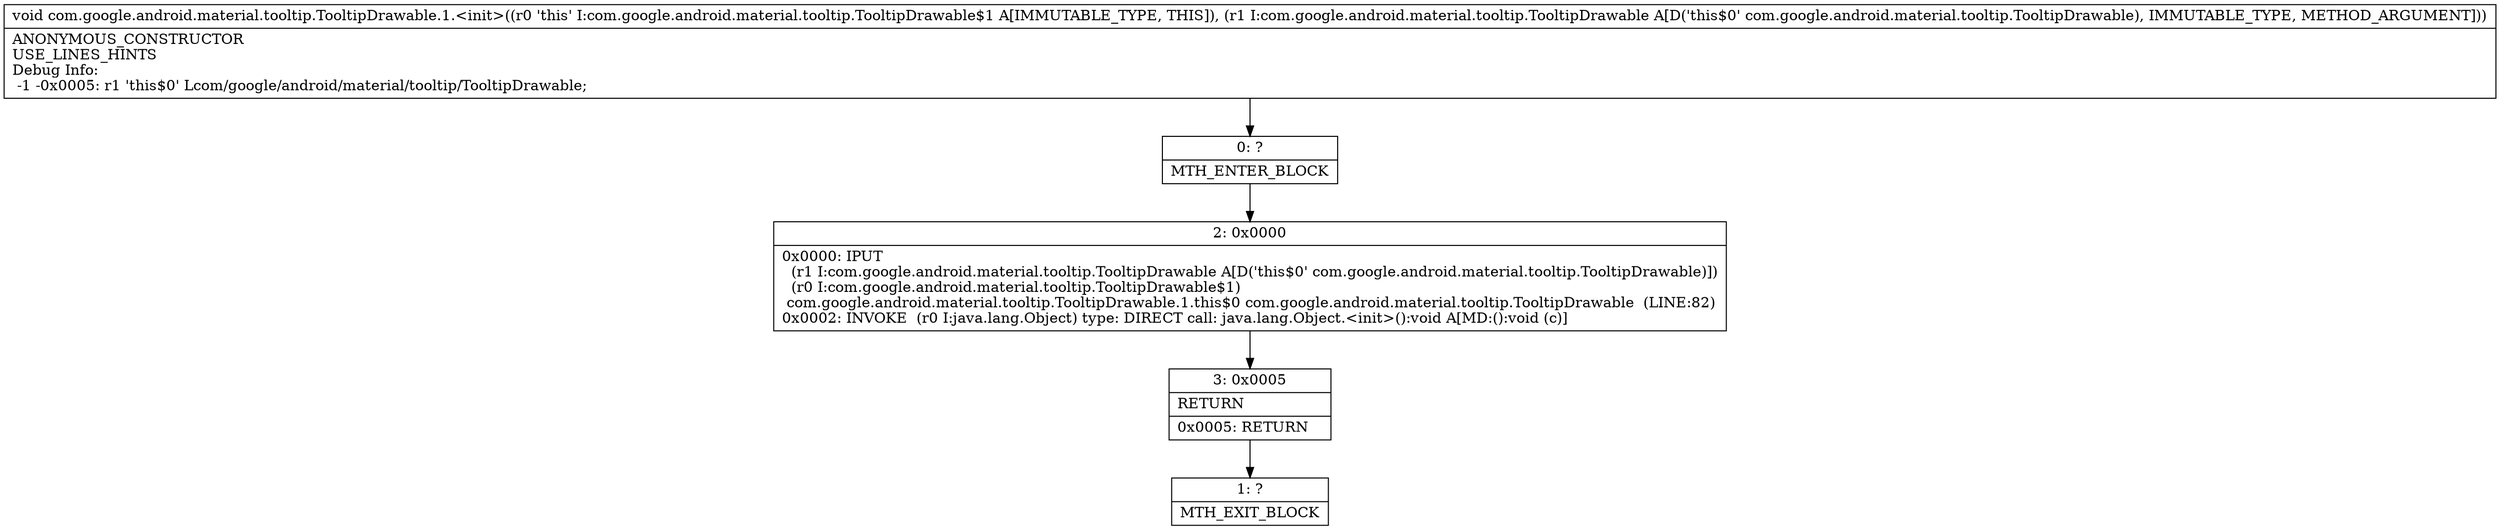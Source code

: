 digraph "CFG forcom.google.android.material.tooltip.TooltipDrawable.1.\<init\>(Lcom\/google\/android\/material\/tooltip\/TooltipDrawable;)V" {
Node_0 [shape=record,label="{0\:\ ?|MTH_ENTER_BLOCK\l}"];
Node_2 [shape=record,label="{2\:\ 0x0000|0x0000: IPUT  \l  (r1 I:com.google.android.material.tooltip.TooltipDrawable A[D('this$0' com.google.android.material.tooltip.TooltipDrawable)])\l  (r0 I:com.google.android.material.tooltip.TooltipDrawable$1)\l com.google.android.material.tooltip.TooltipDrawable.1.this$0 com.google.android.material.tooltip.TooltipDrawable  (LINE:82)\l0x0002: INVOKE  (r0 I:java.lang.Object) type: DIRECT call: java.lang.Object.\<init\>():void A[MD:():void (c)]\l}"];
Node_3 [shape=record,label="{3\:\ 0x0005|RETURN\l|0x0005: RETURN   \l}"];
Node_1 [shape=record,label="{1\:\ ?|MTH_EXIT_BLOCK\l}"];
MethodNode[shape=record,label="{void com.google.android.material.tooltip.TooltipDrawable.1.\<init\>((r0 'this' I:com.google.android.material.tooltip.TooltipDrawable$1 A[IMMUTABLE_TYPE, THIS]), (r1 I:com.google.android.material.tooltip.TooltipDrawable A[D('this$0' com.google.android.material.tooltip.TooltipDrawable), IMMUTABLE_TYPE, METHOD_ARGUMENT]))  | ANONYMOUS_CONSTRUCTOR\lUSE_LINES_HINTS\lDebug Info:\l  \-1 \-0x0005: r1 'this$0' Lcom\/google\/android\/material\/tooltip\/TooltipDrawable;\l}"];
MethodNode -> Node_0;Node_0 -> Node_2;
Node_2 -> Node_3;
Node_3 -> Node_1;
}

